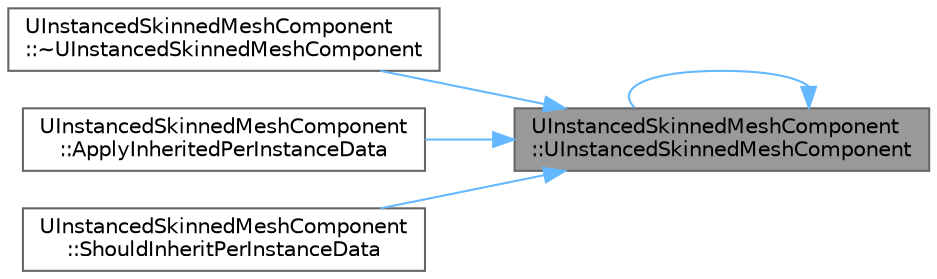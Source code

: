 digraph "UInstancedSkinnedMeshComponent::UInstancedSkinnedMeshComponent"
{
 // INTERACTIVE_SVG=YES
 // LATEX_PDF_SIZE
  bgcolor="transparent";
  edge [fontname=Helvetica,fontsize=10,labelfontname=Helvetica,labelfontsize=10];
  node [fontname=Helvetica,fontsize=10,shape=box,height=0.2,width=0.4];
  rankdir="RL";
  Node1 [id="Node000001",label="UInstancedSkinnedMeshComponent\l::UInstancedSkinnedMeshComponent",height=0.2,width=0.4,color="gray40", fillcolor="grey60", style="filled", fontcolor="black",tooltip=" "];
  Node1 -> Node1 [id="edge1_Node000001_Node000001",dir="back",color="steelblue1",style="solid",tooltip=" "];
  Node1 -> Node2 [id="edge2_Node000001_Node000002",dir="back",color="steelblue1",style="solid",tooltip=" "];
  Node2 [id="Node000002",label="UInstancedSkinnedMeshComponent\l::~UInstancedSkinnedMeshComponent",height=0.2,width=0.4,color="grey40", fillcolor="white", style="filled",URL="$df/d4b/classUInstancedSkinnedMeshComponent.html#ab24f307e5df338f1b18f824fd030009b",tooltip=" "];
  Node1 -> Node3 [id="edge3_Node000001_Node000003",dir="back",color="steelblue1",style="solid",tooltip=" "];
  Node3 [id="Node000003",label="UInstancedSkinnedMeshComponent\l::ApplyInheritedPerInstanceData",height=0.2,width=0.4,color="grey40", fillcolor="white", style="filled",URL="$df/d4b/classUInstancedSkinnedMeshComponent.html#aa7fcb4985fd8f8149dd7a5103cf3d2f1",tooltip=" "];
  Node1 -> Node4 [id="edge4_Node000001_Node000004",dir="back",color="steelblue1",style="solid",tooltip=" "];
  Node4 [id="Node000004",label="UInstancedSkinnedMeshComponent\l::ShouldInheritPerInstanceData",height=0.2,width=0.4,color="grey40", fillcolor="white", style="filled",URL="$df/d4b/classUInstancedSkinnedMeshComponent.html#ad28c08d2ff6ac67d929714058229a874",tooltip=" "];
}
